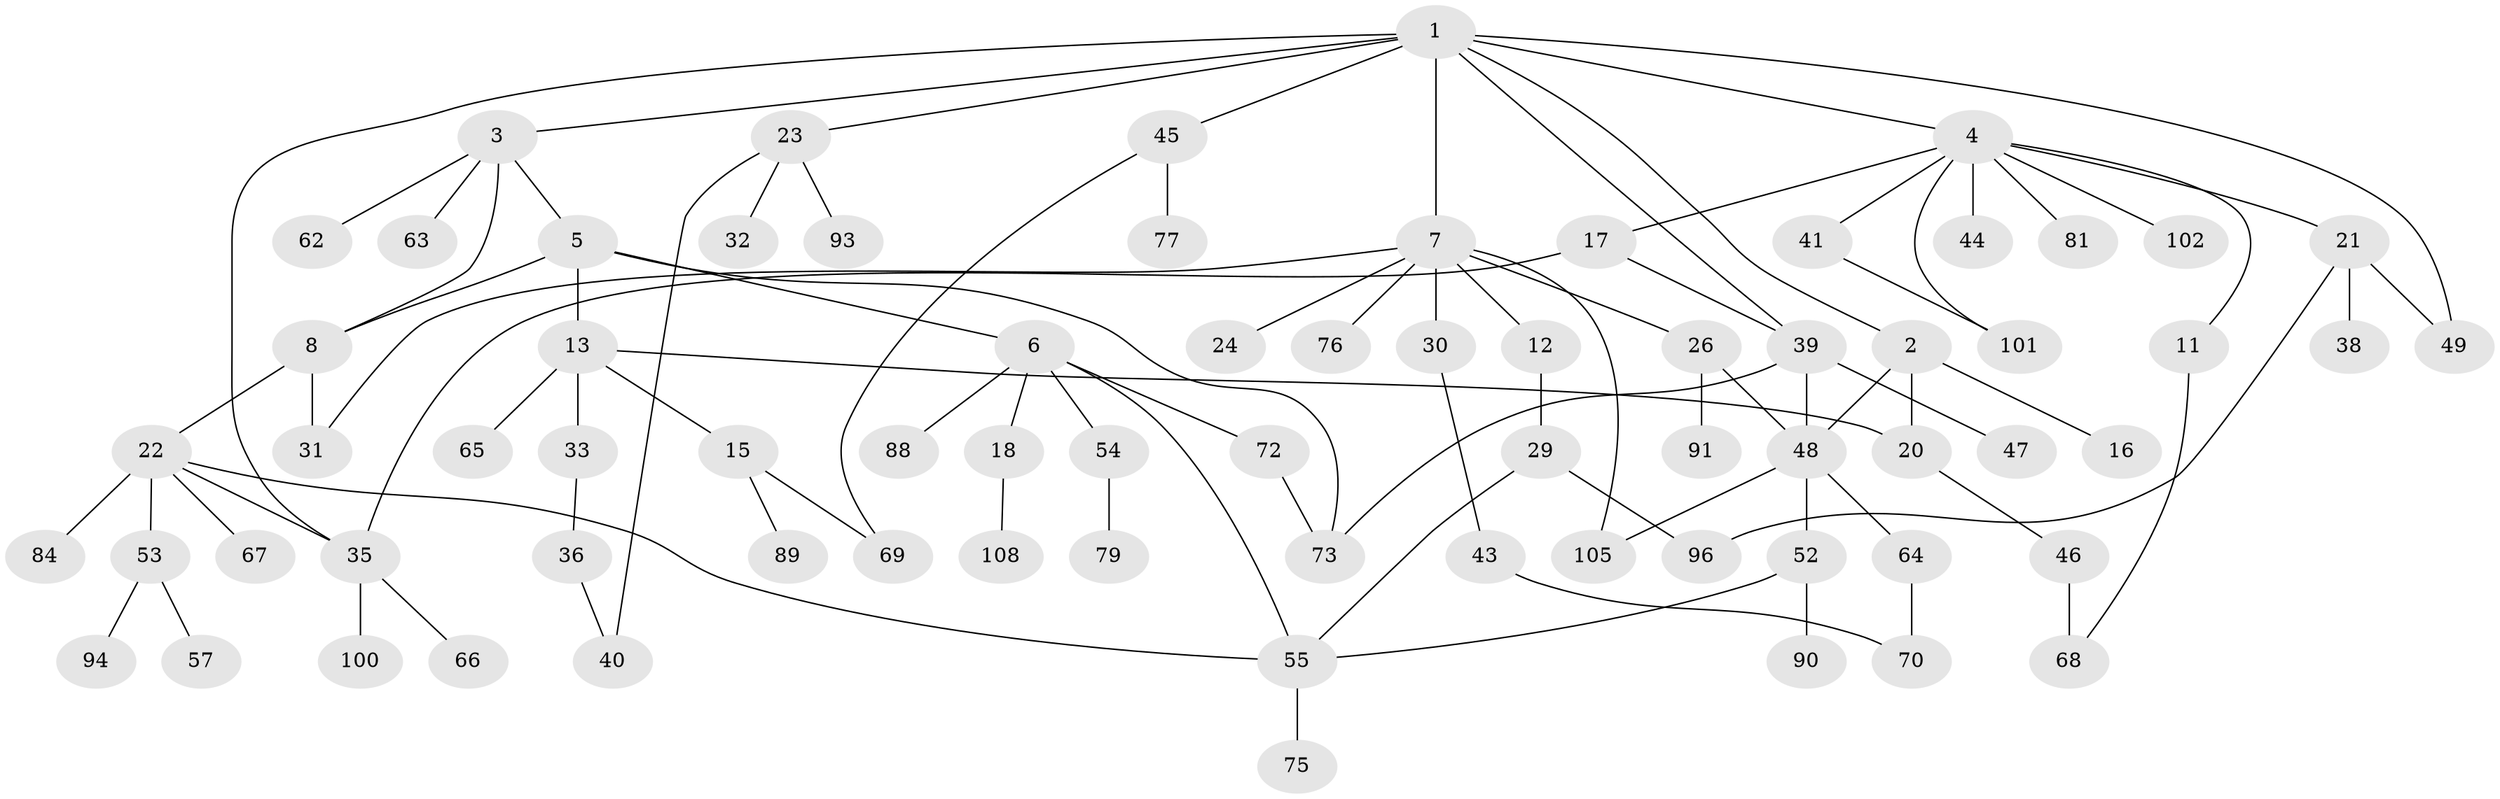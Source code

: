 // Generated by graph-tools (version 1.1) at 2025/23/03/03/25 07:23:35]
// undirected, 73 vertices, 93 edges
graph export_dot {
graph [start="1"]
  node [color=gray90,style=filled];
  1 [super="+28"];
  2 [super="+9"];
  3 [super="+25"];
  4 [super="+10"];
  5;
  6 [super="+42"];
  7 [super="+59"];
  8 [super="+19"];
  11 [super="+78"];
  12 [super="+97"];
  13 [super="+14"];
  15;
  16;
  17 [super="+83"];
  18 [super="+61"];
  20 [super="+27"];
  21 [super="+110"];
  22 [super="+34"];
  23 [super="+80"];
  24 [super="+56"];
  26 [super="+60"];
  29 [super="+58"];
  30;
  31 [super="+95"];
  32;
  33;
  35 [super="+37"];
  36 [super="+85"];
  38 [super="+74"];
  39 [super="+111"];
  40;
  41 [super="+99"];
  43 [super="+51"];
  44;
  45;
  46 [super="+103"];
  47;
  48 [super="+50"];
  49;
  52 [super="+107"];
  53 [super="+86"];
  54;
  55 [super="+98"];
  57;
  62;
  63;
  64;
  65;
  66 [super="+87"];
  67;
  68 [super="+82"];
  69 [super="+71"];
  70;
  72;
  73 [super="+112"];
  75;
  76;
  77 [super="+106"];
  79 [super="+92"];
  81;
  84;
  88 [super="+109"];
  89;
  90;
  91;
  93;
  94;
  96;
  100;
  101 [super="+104"];
  102;
  105;
  108;
  1 -- 2;
  1 -- 3;
  1 -- 4;
  1 -- 7;
  1 -- 23;
  1 -- 39;
  1 -- 45;
  1 -- 49;
  1 -- 35;
  2 -- 48;
  2 -- 16;
  2 -- 20;
  3 -- 5;
  3 -- 8;
  3 -- 62;
  3 -- 63;
  4 -- 11;
  4 -- 21;
  4 -- 41;
  4 -- 44;
  4 -- 81;
  4 -- 17;
  4 -- 101;
  4 -- 102;
  5 -- 6;
  5 -- 8;
  5 -- 13;
  5 -- 73;
  6 -- 18;
  6 -- 72;
  6 -- 88;
  6 -- 54;
  6 -- 55;
  7 -- 12;
  7 -- 24;
  7 -- 26;
  7 -- 30;
  7 -- 76;
  7 -- 31;
  7 -- 105;
  8 -- 22;
  8 -- 31;
  11 -- 68;
  12 -- 29;
  13 -- 65;
  13 -- 33;
  13 -- 15;
  13 -- 20;
  15 -- 89;
  15 -- 69;
  17 -- 35;
  17 -- 39;
  18 -- 108;
  20 -- 46;
  21 -- 38;
  21 -- 49;
  21 -- 96;
  22 -- 35;
  22 -- 67;
  22 -- 84;
  22 -- 53;
  22 -- 55;
  23 -- 32;
  23 -- 40;
  23 -- 93;
  26 -- 91;
  26 -- 48;
  29 -- 96;
  29 -- 55;
  30 -- 43;
  33 -- 36;
  35 -- 66;
  35 -- 100;
  36 -- 40;
  39 -- 47;
  39 -- 73;
  39 -- 48;
  41 -- 101;
  43 -- 70;
  45 -- 69;
  45 -- 77;
  46 -- 68 [weight=2];
  48 -- 52;
  48 -- 105;
  48 -- 64;
  52 -- 90;
  52 -- 55;
  53 -- 57;
  53 -- 94;
  54 -- 79;
  55 -- 75;
  64 -- 70;
  72 -- 73;
}
